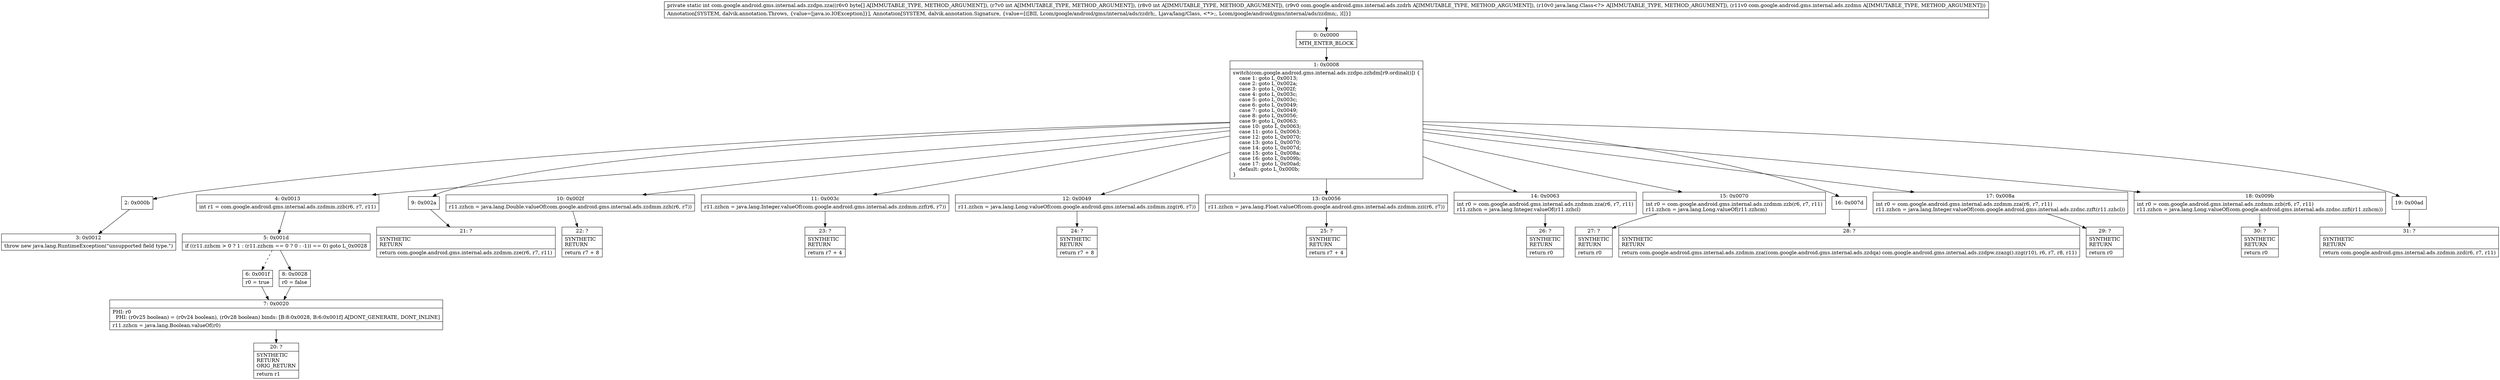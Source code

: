 digraph "CFG forcom.google.android.gms.internal.ads.zzdpn.zza([BIILcom\/google\/android\/gms\/internal\/ads\/zzdrh;Ljava\/lang\/Class;Lcom\/google\/android\/gms\/internal\/ads\/zzdmn;)I" {
Node_0 [shape=record,label="{0\:\ 0x0000|MTH_ENTER_BLOCK\l}"];
Node_1 [shape=record,label="{1\:\ 0x0008|switch(com.google.android.gms.internal.ads.zzdpo.zzhdm[r9.ordinal()]) \{\l    case 1: goto L_0x0013;\l    case 2: goto L_0x002a;\l    case 3: goto L_0x002f;\l    case 4: goto L_0x003c;\l    case 5: goto L_0x003c;\l    case 6: goto L_0x0049;\l    case 7: goto L_0x0049;\l    case 8: goto L_0x0056;\l    case 9: goto L_0x0063;\l    case 10: goto L_0x0063;\l    case 11: goto L_0x0063;\l    case 12: goto L_0x0070;\l    case 13: goto L_0x0070;\l    case 14: goto L_0x007d;\l    case 15: goto L_0x008a;\l    case 16: goto L_0x009b;\l    case 17: goto L_0x00ad;\l    default: goto L_0x000b;\l\}\l}"];
Node_2 [shape=record,label="{2\:\ 0x000b}"];
Node_3 [shape=record,label="{3\:\ 0x0012|throw new java.lang.RuntimeException(\"unsupported field type.\")\l}"];
Node_4 [shape=record,label="{4\:\ 0x0013|int r1 = com.google.android.gms.internal.ads.zzdmm.zzb(r6, r7, r11)\l}"];
Node_5 [shape=record,label="{5\:\ 0x001d|if ((r11.zzhcm \> 0 ? 1 : (r11.zzhcm == 0 ? 0 : \-1)) == 0) goto L_0x0028\l}"];
Node_6 [shape=record,label="{6\:\ 0x001f|r0 = true\l}"];
Node_7 [shape=record,label="{7\:\ 0x0020|PHI: r0 \l  PHI: (r0v25 boolean) = (r0v24 boolean), (r0v28 boolean) binds: [B:8:0x0028, B:6:0x001f] A[DONT_GENERATE, DONT_INLINE]\l|r11.zzhcn = java.lang.Boolean.valueOf(r0)\l}"];
Node_8 [shape=record,label="{8\:\ 0x0028|r0 = false\l}"];
Node_9 [shape=record,label="{9\:\ 0x002a}"];
Node_10 [shape=record,label="{10\:\ 0x002f|r11.zzhcn = java.lang.Double.valueOf(com.google.android.gms.internal.ads.zzdmm.zzh(r6, r7))\l}"];
Node_11 [shape=record,label="{11\:\ 0x003c|r11.zzhcn = java.lang.Integer.valueOf(com.google.android.gms.internal.ads.zzdmm.zzf(r6, r7))\l}"];
Node_12 [shape=record,label="{12\:\ 0x0049|r11.zzhcn = java.lang.Long.valueOf(com.google.android.gms.internal.ads.zzdmm.zzg(r6, r7))\l}"];
Node_13 [shape=record,label="{13\:\ 0x0056|r11.zzhcn = java.lang.Float.valueOf(com.google.android.gms.internal.ads.zzdmm.zzi(r6, r7))\l}"];
Node_14 [shape=record,label="{14\:\ 0x0063|int r0 = com.google.android.gms.internal.ads.zzdmm.zza(r6, r7, r11)\lr11.zzhcn = java.lang.Integer.valueOf(r11.zzhcl)\l}"];
Node_15 [shape=record,label="{15\:\ 0x0070|int r0 = com.google.android.gms.internal.ads.zzdmm.zzb(r6, r7, r11)\lr11.zzhcn = java.lang.Long.valueOf(r11.zzhcm)\l}"];
Node_16 [shape=record,label="{16\:\ 0x007d}"];
Node_17 [shape=record,label="{17\:\ 0x008a|int r0 = com.google.android.gms.internal.ads.zzdmm.zza(r6, r7, r11)\lr11.zzhcn = java.lang.Integer.valueOf(com.google.android.gms.internal.ads.zzdnc.zzft(r11.zzhcl))\l}"];
Node_18 [shape=record,label="{18\:\ 0x009b|int r0 = com.google.android.gms.internal.ads.zzdmm.zzb(r6, r7, r11)\lr11.zzhcn = java.lang.Long.valueOf(com.google.android.gms.internal.ads.zzdnc.zzfi(r11.zzhcm))\l}"];
Node_19 [shape=record,label="{19\:\ 0x00ad}"];
Node_20 [shape=record,label="{20\:\ ?|SYNTHETIC\lRETURN\lORIG_RETURN\l|return r1\l}"];
Node_21 [shape=record,label="{21\:\ ?|SYNTHETIC\lRETURN\l|return com.google.android.gms.internal.ads.zzdmm.zze(r6, r7, r11)\l}"];
Node_22 [shape=record,label="{22\:\ ?|SYNTHETIC\lRETURN\l|return r7 + 8\l}"];
Node_23 [shape=record,label="{23\:\ ?|SYNTHETIC\lRETURN\l|return r7 + 4\l}"];
Node_24 [shape=record,label="{24\:\ ?|SYNTHETIC\lRETURN\l|return r7 + 8\l}"];
Node_25 [shape=record,label="{25\:\ ?|SYNTHETIC\lRETURN\l|return r7 + 4\l}"];
Node_26 [shape=record,label="{26\:\ ?|SYNTHETIC\lRETURN\l|return r0\l}"];
Node_27 [shape=record,label="{27\:\ ?|SYNTHETIC\lRETURN\l|return r0\l}"];
Node_28 [shape=record,label="{28\:\ ?|SYNTHETIC\lRETURN\l|return com.google.android.gms.internal.ads.zzdmm.zza((com.google.android.gms.internal.ads.zzdqa) com.google.android.gms.internal.ads.zzdpw.zzazg().zzg(r10), r6, r7, r8, r11)\l}"];
Node_29 [shape=record,label="{29\:\ ?|SYNTHETIC\lRETURN\l|return r0\l}"];
Node_30 [shape=record,label="{30\:\ ?|SYNTHETIC\lRETURN\l|return r0\l}"];
Node_31 [shape=record,label="{31\:\ ?|SYNTHETIC\lRETURN\l|return com.google.android.gms.internal.ads.zzdmm.zzd(r6, r7, r11)\l}"];
MethodNode[shape=record,label="{private static int com.google.android.gms.internal.ads.zzdpn.zza((r6v0 byte[] A[IMMUTABLE_TYPE, METHOD_ARGUMENT]), (r7v0 int A[IMMUTABLE_TYPE, METHOD_ARGUMENT]), (r8v0 int A[IMMUTABLE_TYPE, METHOD_ARGUMENT]), (r9v0 com.google.android.gms.internal.ads.zzdrh A[IMMUTABLE_TYPE, METHOD_ARGUMENT]), (r10v0 java.lang.Class\<?\> A[IMMUTABLE_TYPE, METHOD_ARGUMENT]), (r11v0 com.google.android.gms.internal.ads.zzdmn A[IMMUTABLE_TYPE, METHOD_ARGUMENT]))  | Annotation[SYSTEM, dalvik.annotation.Throws, \{value=[java.io.IOException]\}], Annotation[SYSTEM, dalvik.annotation.Signature, \{value=[([BII, Lcom\/google\/android\/gms\/internal\/ads\/zzdrh;, Ljava\/lang\/Class, \<*\>;, Lcom\/google\/android\/gms\/internal\/ads\/zzdmn;, )I]\}]\l}"];
MethodNode -> Node_0;
Node_0 -> Node_1;
Node_1 -> Node_2;
Node_1 -> Node_4;
Node_1 -> Node_9;
Node_1 -> Node_10;
Node_1 -> Node_11;
Node_1 -> Node_12;
Node_1 -> Node_13;
Node_1 -> Node_14;
Node_1 -> Node_15;
Node_1 -> Node_16;
Node_1 -> Node_17;
Node_1 -> Node_18;
Node_1 -> Node_19;
Node_2 -> Node_3;
Node_4 -> Node_5;
Node_5 -> Node_6[style=dashed];
Node_5 -> Node_8;
Node_6 -> Node_7;
Node_7 -> Node_20;
Node_8 -> Node_7;
Node_9 -> Node_21;
Node_10 -> Node_22;
Node_11 -> Node_23;
Node_12 -> Node_24;
Node_13 -> Node_25;
Node_14 -> Node_26;
Node_15 -> Node_27;
Node_16 -> Node_28;
Node_17 -> Node_29;
Node_18 -> Node_30;
Node_19 -> Node_31;
}

